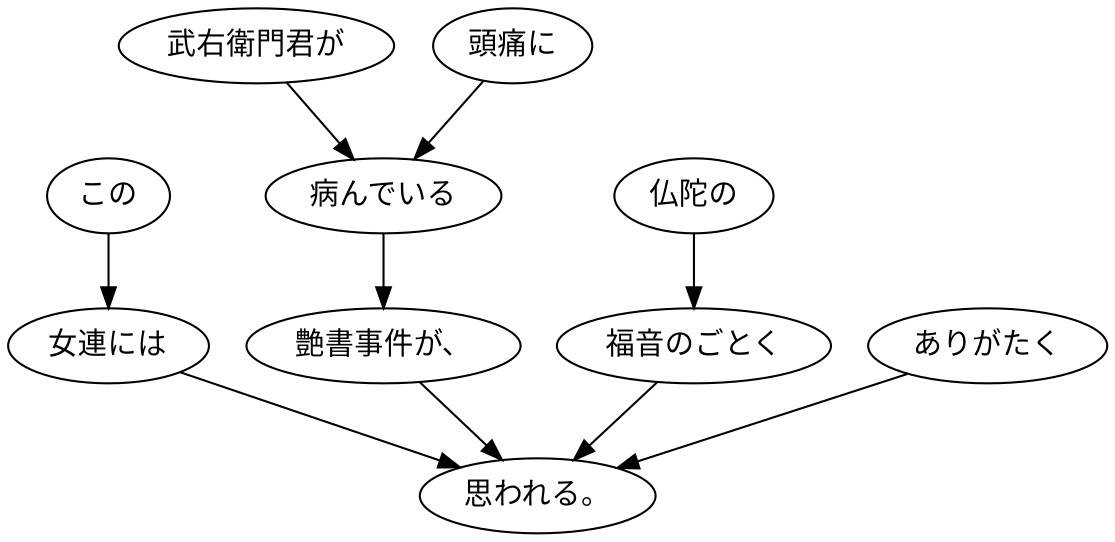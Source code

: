 digraph graph7373 {
	node0 [label="この"];
	node1 [label="女連には"];
	node2 [label="武右衛門君が"];
	node3 [label="頭痛に"];
	node4 [label="病んでいる"];
	node5 [label="艶書事件が、"];
	node6 [label="仏陀の"];
	node7 [label="福音のごとく"];
	node8 [label="ありがたく"];
	node9 [label="思われる。"];
	node0 -> node1;
	node1 -> node9;
	node2 -> node4;
	node3 -> node4;
	node4 -> node5;
	node5 -> node9;
	node6 -> node7;
	node7 -> node9;
	node8 -> node9;
}

